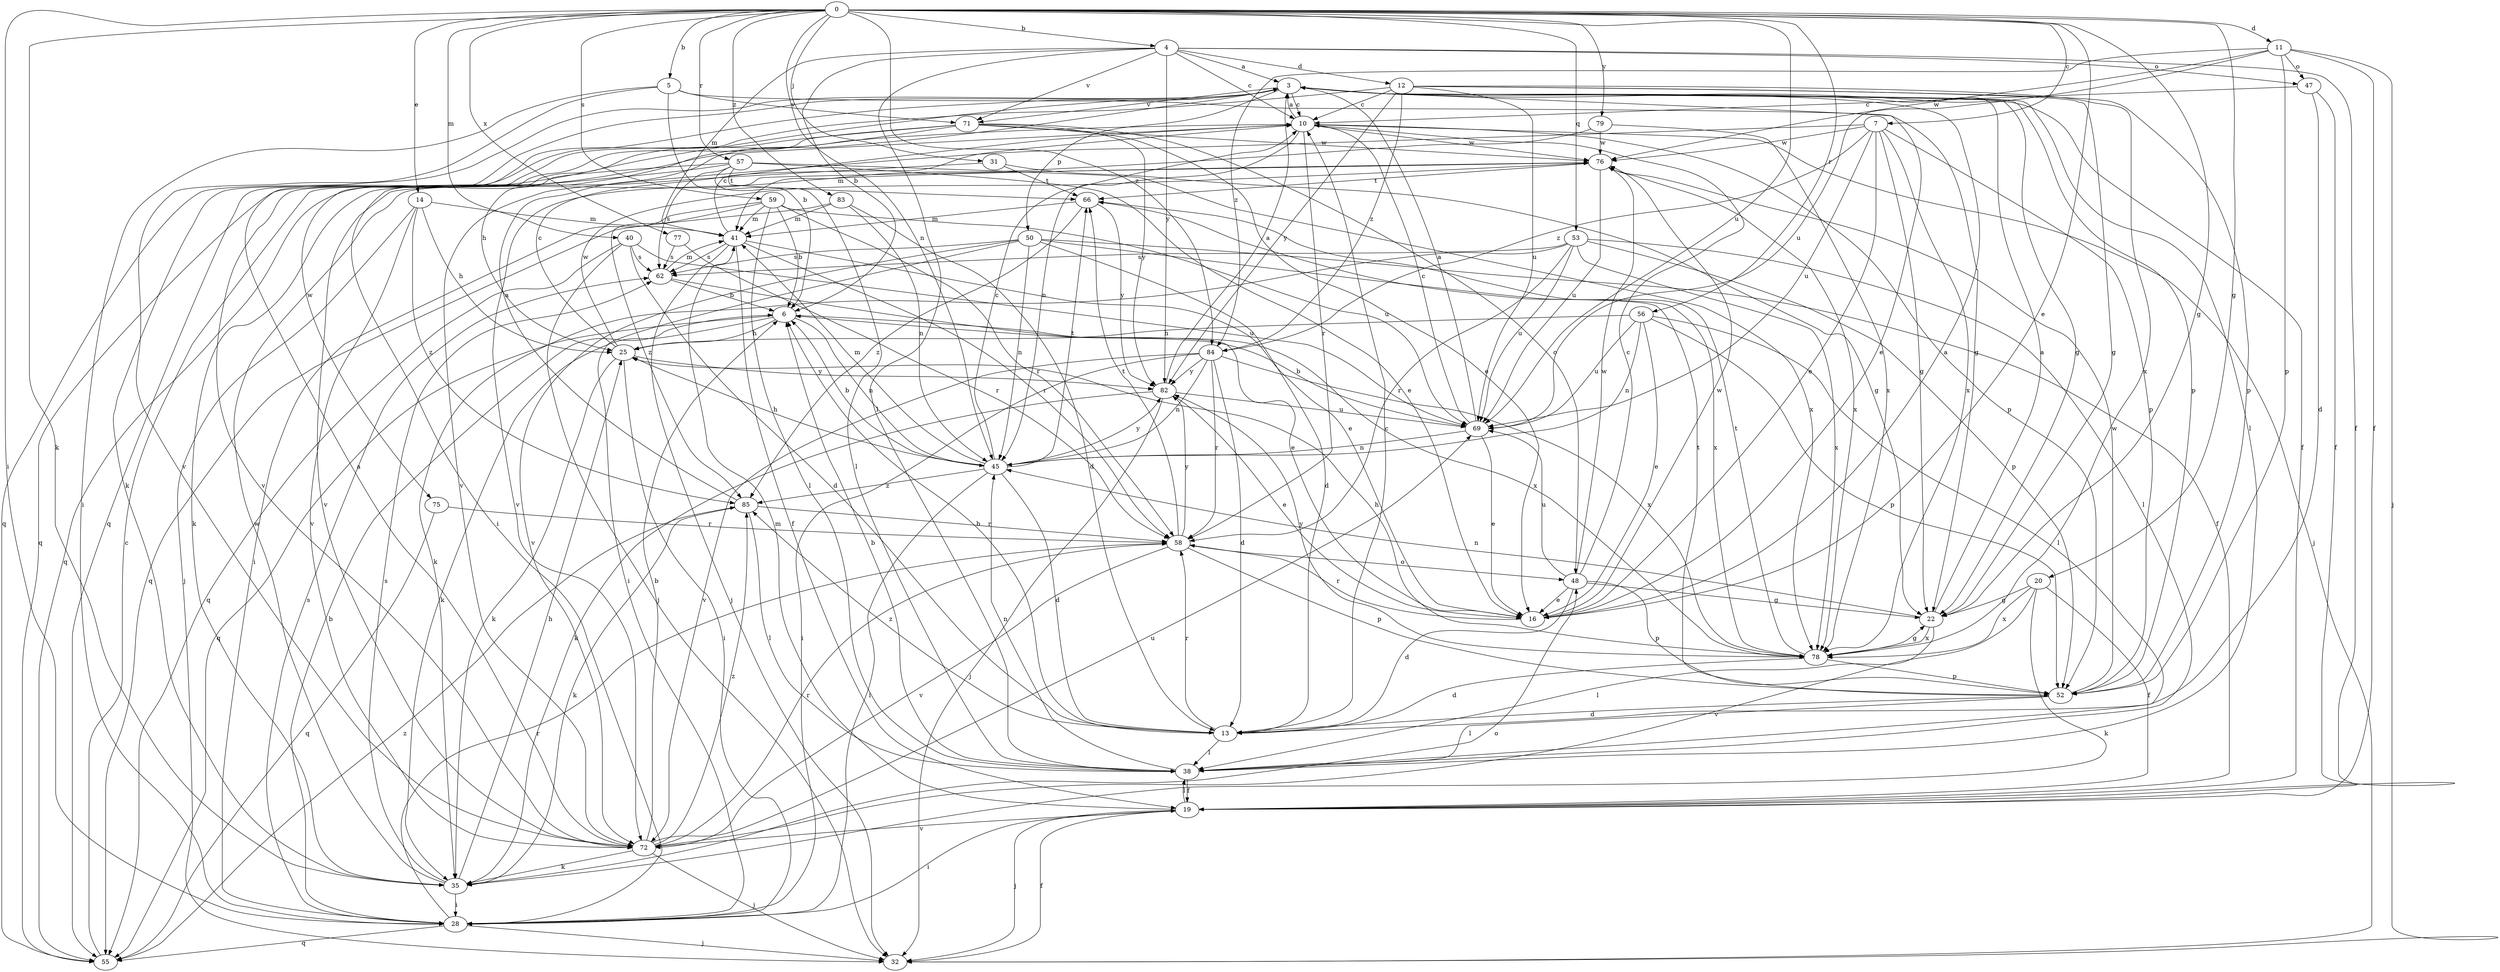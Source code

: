 strict digraph  {
0;
3;
4;
5;
6;
7;
10;
11;
12;
13;
14;
16;
19;
20;
22;
25;
28;
31;
32;
35;
38;
40;
41;
45;
47;
48;
50;
52;
53;
55;
56;
57;
58;
59;
62;
66;
69;
71;
72;
75;
76;
77;
78;
79;
82;
83;
84;
85;
0 -> 4  [label=b];
0 -> 5  [label=b];
0 -> 7  [label=c];
0 -> 11  [label=d];
0 -> 14  [label=e];
0 -> 16  [label=e];
0 -> 20  [label=g];
0 -> 22  [label=g];
0 -> 28  [label=i];
0 -> 31  [label=j];
0 -> 35  [label=k];
0 -> 40  [label=m];
0 -> 45  [label=n];
0 -> 53  [label=q];
0 -> 56  [label=r];
0 -> 57  [label=r];
0 -> 59  [label=s];
0 -> 69  [label=u];
0 -> 77  [label=x];
0 -> 79  [label=y];
0 -> 83  [label=z];
0 -> 84  [label=z];
3 -> 10  [label=c];
3 -> 16  [label=e];
3 -> 19  [label=f];
3 -> 22  [label=g];
3 -> 35  [label=k];
3 -> 38  [label=l];
3 -> 50  [label=p];
3 -> 52  [label=p];
3 -> 55  [label=q];
3 -> 71  [label=v];
3 -> 75  [label=w];
4 -> 3  [label=a];
4 -> 6  [label=b];
4 -> 10  [label=c];
4 -> 12  [label=d];
4 -> 19  [label=f];
4 -> 38  [label=l];
4 -> 41  [label=m];
4 -> 47  [label=o];
4 -> 71  [label=v];
4 -> 82  [label=y];
5 -> 6  [label=b];
5 -> 22  [label=g];
5 -> 28  [label=i];
5 -> 71  [label=v];
5 -> 72  [label=v];
6 -> 25  [label=h];
6 -> 35  [label=k];
6 -> 45  [label=n];
6 -> 55  [label=q];
6 -> 78  [label=x];
7 -> 16  [label=e];
7 -> 22  [label=g];
7 -> 52  [label=p];
7 -> 69  [label=u];
7 -> 72  [label=v];
7 -> 76  [label=w];
7 -> 78  [label=x];
7 -> 84  [label=z];
10 -> 3  [label=a];
10 -> 28  [label=i];
10 -> 32  [label=j];
10 -> 45  [label=n];
10 -> 52  [label=p];
10 -> 58  [label=r];
10 -> 76  [label=w];
11 -> 19  [label=f];
11 -> 32  [label=j];
11 -> 47  [label=o];
11 -> 52  [label=p];
11 -> 69  [label=u];
11 -> 76  [label=w];
11 -> 84  [label=z];
12 -> 10  [label=c];
12 -> 22  [label=g];
12 -> 52  [label=p];
12 -> 55  [label=q];
12 -> 69  [label=u];
12 -> 78  [label=x];
12 -> 82  [label=y];
12 -> 84  [label=z];
13 -> 6  [label=b];
13 -> 10  [label=c];
13 -> 38  [label=l];
13 -> 58  [label=r];
13 -> 85  [label=z];
14 -> 25  [label=h];
14 -> 32  [label=j];
14 -> 41  [label=m];
14 -> 72  [label=v];
14 -> 85  [label=z];
16 -> 3  [label=a];
16 -> 58  [label=r];
16 -> 76  [label=w];
19 -> 28  [label=i];
19 -> 32  [label=j];
19 -> 38  [label=l];
19 -> 41  [label=m];
19 -> 72  [label=v];
20 -> 19  [label=f];
20 -> 22  [label=g];
20 -> 35  [label=k];
20 -> 72  [label=v];
20 -> 78  [label=x];
22 -> 3  [label=a];
22 -> 38  [label=l];
22 -> 45  [label=n];
22 -> 78  [label=x];
25 -> 10  [label=c];
25 -> 28  [label=i];
25 -> 35  [label=k];
25 -> 76  [label=w];
25 -> 82  [label=y];
28 -> 6  [label=b];
28 -> 32  [label=j];
28 -> 55  [label=q];
28 -> 58  [label=r];
28 -> 62  [label=s];
31 -> 22  [label=g];
31 -> 66  [label=t];
31 -> 72  [label=v];
32 -> 19  [label=f];
35 -> 25  [label=h];
35 -> 28  [label=i];
35 -> 48  [label=o];
35 -> 62  [label=s];
35 -> 76  [label=w];
38 -> 6  [label=b];
38 -> 19  [label=f];
38 -> 45  [label=n];
40 -> 13  [label=d];
40 -> 32  [label=j];
40 -> 55  [label=q];
40 -> 62  [label=s];
40 -> 69  [label=u];
41 -> 10  [label=c];
41 -> 16  [label=e];
41 -> 19  [label=f];
41 -> 32  [label=j];
41 -> 58  [label=r];
41 -> 62  [label=s];
45 -> 6  [label=b];
45 -> 10  [label=c];
45 -> 13  [label=d];
45 -> 25  [label=h];
45 -> 28  [label=i];
45 -> 41  [label=m];
45 -> 66  [label=t];
45 -> 82  [label=y];
45 -> 85  [label=z];
47 -> 10  [label=c];
47 -> 13  [label=d];
47 -> 19  [label=f];
48 -> 10  [label=c];
48 -> 13  [label=d];
48 -> 16  [label=e];
48 -> 22  [label=g];
48 -> 52  [label=p];
48 -> 69  [label=u];
48 -> 76  [label=w];
50 -> 13  [label=d];
50 -> 19  [label=f];
50 -> 28  [label=i];
50 -> 45  [label=n];
50 -> 62  [label=s];
50 -> 72  [label=v];
50 -> 78  [label=x];
52 -> 13  [label=d];
52 -> 38  [label=l];
52 -> 66  [label=t];
52 -> 76  [label=w];
53 -> 35  [label=k];
53 -> 38  [label=l];
53 -> 52  [label=p];
53 -> 58  [label=r];
53 -> 62  [label=s];
53 -> 69  [label=u];
53 -> 78  [label=x];
55 -> 10  [label=c];
55 -> 85  [label=z];
56 -> 16  [label=e];
56 -> 25  [label=h];
56 -> 38  [label=l];
56 -> 45  [label=n];
56 -> 52  [label=p];
56 -> 69  [label=u];
57 -> 16  [label=e];
57 -> 35  [label=k];
57 -> 38  [label=l];
57 -> 55  [label=q];
57 -> 62  [label=s];
57 -> 66  [label=t];
57 -> 78  [label=x];
58 -> 48  [label=o];
58 -> 52  [label=p];
58 -> 66  [label=t];
58 -> 72  [label=v];
58 -> 82  [label=y];
59 -> 6  [label=b];
59 -> 28  [label=i];
59 -> 38  [label=l];
59 -> 41  [label=m];
59 -> 58  [label=r];
59 -> 69  [label=u];
59 -> 85  [label=z];
62 -> 6  [label=b];
62 -> 16  [label=e];
62 -> 41  [label=m];
66 -> 41  [label=m];
66 -> 82  [label=y];
66 -> 85  [label=z];
69 -> 3  [label=a];
69 -> 6  [label=b];
69 -> 10  [label=c];
69 -> 16  [label=e];
69 -> 45  [label=n];
71 -> 16  [label=e];
71 -> 25  [label=h];
71 -> 48  [label=o];
71 -> 55  [label=q];
71 -> 72  [label=v];
71 -> 76  [label=w];
71 -> 82  [label=y];
72 -> 3  [label=a];
72 -> 6  [label=b];
72 -> 32  [label=j];
72 -> 35  [label=k];
72 -> 58  [label=r];
72 -> 69  [label=u];
72 -> 85  [label=z];
75 -> 55  [label=q];
75 -> 58  [label=r];
76 -> 66  [label=t];
76 -> 69  [label=u];
76 -> 72  [label=v];
76 -> 78  [label=x];
77 -> 58  [label=r];
77 -> 62  [label=s];
78 -> 13  [label=d];
78 -> 22  [label=g];
78 -> 25  [label=h];
78 -> 52  [label=p];
78 -> 66  [label=t];
78 -> 82  [label=y];
79 -> 41  [label=m];
79 -> 76  [label=w];
79 -> 78  [label=x];
82 -> 3  [label=a];
82 -> 16  [label=e];
82 -> 32  [label=j];
82 -> 35  [label=k];
82 -> 69  [label=u];
83 -> 13  [label=d];
83 -> 41  [label=m];
83 -> 45  [label=n];
83 -> 55  [label=q];
84 -> 13  [label=d];
84 -> 28  [label=i];
84 -> 45  [label=n];
84 -> 58  [label=r];
84 -> 72  [label=v];
84 -> 78  [label=x];
84 -> 82  [label=y];
85 -> 3  [label=a];
85 -> 35  [label=k];
85 -> 38  [label=l];
85 -> 58  [label=r];
}
